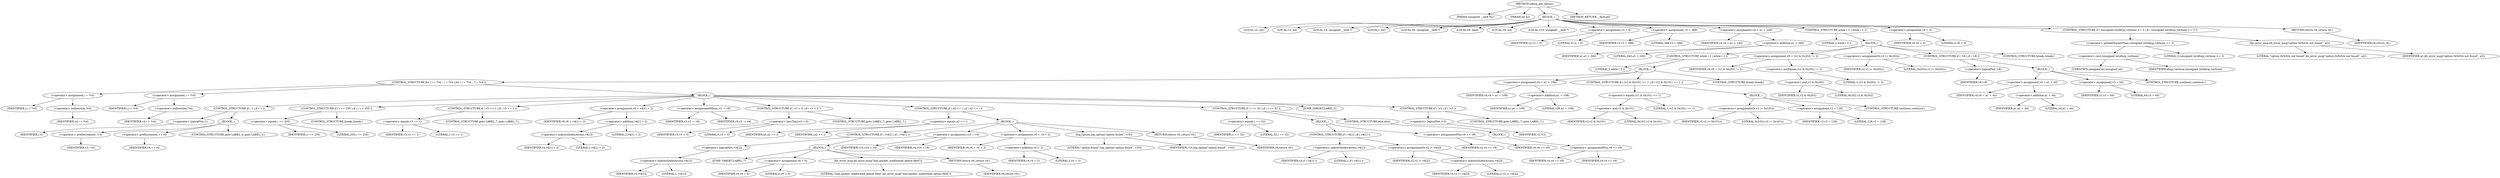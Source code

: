 digraph udhcp_get_option {  
"1000109" [label = "(METHOD,udhcp_get_option)" ]
"1000110" [label = "(PARAM,unsigned __int8 *a1)" ]
"1000111" [label = "(PARAM,int a2)" ]
"1000112" [label = "(BLOCK,,)" ]
"1000113" [label = "(LOCAL,v2: int)" ]
"1000114" [label = "(LOCAL,v3: int)" ]
"1000115" [label = "(LOCAL,v4: unsigned __int8 *)" ]
"1000116" [label = "(LOCAL,i: int)" ]
"1000117" [label = "(LOCAL,v6: unsigned __int8 *)" ]
"1000118" [label = "(LOCAL,v8: bool)" ]
"1000119" [label = "(LOCAL,v9: int)" ]
"1000120" [label = "(LOCAL,v10: unsigned __int8 *)" ]
"1000121" [label = "(<operator>.assignment,v2 = 0)" ]
"1000122" [label = "(IDENTIFIER,v2,v2 = 0)" ]
"1000123" [label = "(LITERAL,0,v2 = 0)" ]
"1000124" [label = "(<operator>.assignment,v3 = 388)" ]
"1000125" [label = "(IDENTIFIER,v3,v3 = 388)" ]
"1000126" [label = "(LITERAL,388,v3 = 388)" ]
"1000127" [label = "(<operator>.assignment,v4 = a1 + 240)" ]
"1000128" [label = "(IDENTIFIER,v4,v4 = a1 + 240)" ]
"1000129" [label = "(<operator>.addition,a1 + 240)" ]
"1000130" [label = "(IDENTIFIER,a1,a1 + 240)" ]
"1000131" [label = "(LITERAL,240,a1 + 240)" ]
"1000132" [label = "(CONTROL_STRUCTURE,while ( 2 ),while ( 2 ))" ]
"1000133" [label = "(LITERAL,2,while ( 2 ))" ]
"1000134" [label = "(BLOCK,,)" ]
"1000135" [label = "(CONTROL_STRUCTURE,while ( 2 ),while ( 2 ))" ]
"1000136" [label = "(LITERAL,2,while ( 2 ))" ]
"1000137" [label = "(BLOCK,,)" ]
"1000138" [label = "(CONTROL_STRUCTURE,for ( i = *v4; ; i = *v4 ),for ( i = *v4; ; i = *v4 ))" ]
"1000139" [label = "(<operator>.assignment,i = *v4)" ]
"1000140" [label = "(IDENTIFIER,i,i = *v4)" ]
"1000141" [label = "(<operator>.indirection,*v4)" ]
"1000142" [label = "(IDENTIFIER,v4,i = *v4)" ]
"1000143" [label = "(<operator>.assignment,i = *v4)" ]
"1000144" [label = "(IDENTIFIER,i,i = *v4)" ]
"1000145" [label = "(<operator>.indirection,*v4)" ]
"1000146" [label = "(IDENTIFIER,v4,i = *v4)" ]
"1000147" [label = "(BLOCK,,)" ]
"1000148" [label = "(CONTROL_STRUCTURE,if ( !i ),if ( !i ))" ]
"1000149" [label = "(<operator>.logicalNot,!i)" ]
"1000150" [label = "(IDENTIFIER,i,!i)" ]
"1000151" [label = "(BLOCK,,)" ]
"1000152" [label = "(<operator>.preDecrement,--v3)" ]
"1000153" [label = "(IDENTIFIER,v3,--v3)" ]
"1000154" [label = "(<operator>.preIncrement,++v4)" ]
"1000155" [label = "(IDENTIFIER,v4,++v4)" ]
"1000156" [label = "(CONTROL_STRUCTURE,goto LABEL_5;,goto LABEL_5;)" ]
"1000157" [label = "(CONTROL_STRUCTURE,if ( i == 255 ),if ( i == 255 ))" ]
"1000158" [label = "(<operator>.equals,i == 255)" ]
"1000159" [label = "(IDENTIFIER,i,i == 255)" ]
"1000160" [label = "(LITERAL,255,i == 255)" ]
"1000161" [label = "(CONTROL_STRUCTURE,break;,break;)" ]
"1000162" [label = "(CONTROL_STRUCTURE,if ( v3 == 1 ),if ( v3 == 1 ))" ]
"1000163" [label = "(<operator>.equals,v3 == 1)" ]
"1000164" [label = "(IDENTIFIER,v3,v3 == 1)" ]
"1000165" [label = "(LITERAL,1,v3 == 1)" ]
"1000166" [label = "(CONTROL_STRUCTURE,goto LABEL_7;,goto LABEL_7;)" ]
"1000167" [label = "(<operator>.assignment,v9 = v4[1] + 2)" ]
"1000168" [label = "(IDENTIFIER,v9,v9 = v4[1] + 2)" ]
"1000169" [label = "(<operator>.addition,v4[1] + 2)" ]
"1000170" [label = "(<operator>.indirectIndexAccess,v4[1])" ]
"1000171" [label = "(IDENTIFIER,v4,v4[1] + 2)" ]
"1000172" [label = "(LITERAL,1,v4[1] + 2)" ]
"1000173" [label = "(LITERAL,2,v4[1] + 2)" ]
"1000174" [label = "(<operator>.assignmentMinus,v3 -= v9)" ]
"1000175" [label = "(IDENTIFIER,v3,v3 -= v9)" ]
"1000176" [label = "(IDENTIFIER,v9,v3 -= v9)" ]
"1000177" [label = "(CONTROL_STRUCTURE,if ( v3 < 0 ),if ( v3 < 0 ))" ]
"1000178" [label = "(<operator>.lessThan,v3 < 0)" ]
"1000179" [label = "(IDENTIFIER,v3,v3 < 0)" ]
"1000180" [label = "(LITERAL,0,v3 < 0)" ]
"1000181" [label = "(CONTROL_STRUCTURE,goto LABEL_7;,goto LABEL_7;)" ]
"1000182" [label = "(CONTROL_STRUCTURE,if ( a2 == i ),if ( a2 == i ))" ]
"1000183" [label = "(<operator>.equals,a2 == i)" ]
"1000184" [label = "(IDENTIFIER,a2,a2 == i)" ]
"1000185" [label = "(IDENTIFIER,i,a2 == i)" ]
"1000186" [label = "(BLOCK,,)" ]
"1000187" [label = "(CONTROL_STRUCTURE,if ( !v4[1] ),if ( !v4[1] ))" ]
"1000188" [label = "(<operator>.logicalNot,!v4[1])" ]
"1000189" [label = "(<operator>.indirectIndexAccess,v4[1])" ]
"1000190" [label = "(IDENTIFIER,v4,!v4[1])" ]
"1000191" [label = "(LITERAL,1,!v4[1])" ]
"1000192" [label = "(BLOCK,,)" ]
"1000193" [label = "(JUMP_TARGET,LABEL_7)" ]
"1000194" [label = "(<operator>.assignment,v6 = 0)" ]
"1000195" [label = "(IDENTIFIER,v6,v6 = 0)" ]
"1000196" [label = "(LITERAL,0,v6 = 0)" ]
"1000197" [label = "(bb_error_msg,bb_error_msg(\"bad packet, malformed option field\"))" ]
"1000198" [label = "(LITERAL,\"bad packet, malformed option field\",bb_error_msg(\"bad packet, malformed option field\"))" ]
"1000199" [label = "(RETURN,return v6;,return v6;)" ]
"1000200" [label = "(IDENTIFIER,v6,return v6;)" ]
"1000201" [label = "(<operator>.assignment,v10 = v4)" ]
"1000202" [label = "(IDENTIFIER,v10,v10 = v4)" ]
"1000203" [label = "(IDENTIFIER,v4,v10 = v4)" ]
"1000204" [label = "(<operator>.assignment,v6 = v4 + 2)" ]
"1000205" [label = "(IDENTIFIER,v6,v6 = v4 + 2)" ]
"1000206" [label = "(<operator>.addition,v4 + 2)" ]
"1000207" [label = "(IDENTIFIER,v4,v4 + 2)" ]
"1000208" [label = "(LITERAL,2,v4 + 2)" ]
"1000209" [label = "(log_option,log_option(\"option found\", v10))" ]
"1000210" [label = "(LITERAL,\"option found\",log_option(\"option found\", v10))" ]
"1000211" [label = "(IDENTIFIER,v10,log_option(\"option found\", v10))" ]
"1000212" [label = "(RETURN,return v6;,return v6;)" ]
"1000213" [label = "(IDENTIFIER,v6,return v6;)" ]
"1000214" [label = "(CONTROL_STRUCTURE,if ( i == 52 ),if ( i == 52 ))" ]
"1000215" [label = "(<operator>.equals,i == 52)" ]
"1000216" [label = "(IDENTIFIER,i,i == 52)" ]
"1000217" [label = "(LITERAL,52,i == 52)" ]
"1000218" [label = "(BLOCK,,)" ]
"1000219" [label = "(CONTROL_STRUCTURE,if ( v4[1] ),if ( v4[1] ))" ]
"1000220" [label = "(<operator>.indirectIndexAccess,v4[1])" ]
"1000221" [label = "(IDENTIFIER,v4,if ( v4[1] ))" ]
"1000222" [label = "(LITERAL,1,if ( v4[1] ))" ]
"1000223" [label = "(<operators>.assignmentOr,v2 |= v4[2])" ]
"1000224" [label = "(IDENTIFIER,v2,v2 |= v4[2])" ]
"1000225" [label = "(<operator>.indirectIndexAccess,v4[2])" ]
"1000226" [label = "(IDENTIFIER,v4,v2 |= v4[2])" ]
"1000227" [label = "(LITERAL,2,v2 |= v4[2])" ]
"1000228" [label = "(<operator>.assignmentPlus,v4 += v9)" ]
"1000229" [label = "(IDENTIFIER,v4,v4 += v9)" ]
"1000230" [label = "(IDENTIFIER,v9,v4 += v9)" ]
"1000231" [label = "(CONTROL_STRUCTURE,else,else)" ]
"1000232" [label = "(BLOCK,,)" ]
"1000233" [label = "(<operator>.assignmentPlus,v4 += v9)" ]
"1000234" [label = "(IDENTIFIER,v4,v4 += v9)" ]
"1000235" [label = "(IDENTIFIER,v9,v4 += v9)" ]
"1000236" [label = "(JUMP_TARGET,LABEL_5)" ]
"1000237" [label = "(CONTROL_STRUCTURE,if ( !v3 ),if ( !v3 ))" ]
"1000238" [label = "(<operator>.logicalNot,!v3)" ]
"1000239" [label = "(IDENTIFIER,v3,!v3)" ]
"1000240" [label = "(CONTROL_STRUCTURE,goto LABEL_7;,goto LABEL_7;)" ]
"1000241" [label = "(<operator>.assignment,v4 = a1 + 108)" ]
"1000242" [label = "(IDENTIFIER,v4,v4 = a1 + 108)" ]
"1000243" [label = "(<operator>.addition,a1 + 108)" ]
"1000244" [label = "(IDENTIFIER,a1,a1 + 108)" ]
"1000245" [label = "(LITERAL,108,a1 + 108)" ]
"1000246" [label = "(CONTROL_STRUCTURE,if ( (v2 & 0x101) == 1 ),if ( (v2 & 0x101) == 1 ))" ]
"1000247" [label = "(<operator>.equals,(v2 & 0x101) == 1)" ]
"1000248" [label = "(<operator>.and,v2 & 0x101)" ]
"1000249" [label = "(IDENTIFIER,v2,v2 & 0x101)" ]
"1000250" [label = "(LITERAL,0x101,v2 & 0x101)" ]
"1000251" [label = "(LITERAL,1,(v2 & 0x101) == 1)" ]
"1000252" [label = "(BLOCK,,)" ]
"1000253" [label = "(<operators>.assignmentOr,v2 |= 0x101u)" ]
"1000254" [label = "(IDENTIFIER,v2,v2 |= 0x101u)" ]
"1000255" [label = "(LITERAL,0x101u,v2 |= 0x101u)" ]
"1000256" [label = "(<operator>.assignment,v3 = 128)" ]
"1000257" [label = "(IDENTIFIER,v3,v3 = 128)" ]
"1000258" [label = "(LITERAL,128,v3 = 128)" ]
"1000259" [label = "(CONTROL_STRUCTURE,continue;,continue;)" ]
"1000260" [label = "(CONTROL_STRUCTURE,break;,break;)" ]
"1000261" [label = "(<operator>.assignment,v8 = (v2 & 0x202) != 2)" ]
"1000262" [label = "(IDENTIFIER,v8,v8 = (v2 & 0x202) != 2)" ]
"1000263" [label = "(<operator>.notEquals,(v2 & 0x202) != 2)" ]
"1000264" [label = "(<operator>.and,v2 & 0x202)" ]
"1000265" [label = "(IDENTIFIER,v2,v2 & 0x202)" ]
"1000266" [label = "(LITERAL,0x202,v2 & 0x202)" ]
"1000267" [label = "(LITERAL,2,(v2 & 0x202) != 2)" ]
"1000268" [label = "(<operators>.assignmentOr,v2 |= 0x202u)" ]
"1000269" [label = "(IDENTIFIER,v2,v2 |= 0x202u)" ]
"1000270" [label = "(LITERAL,0x202u,v2 |= 0x202u)" ]
"1000271" [label = "(CONTROL_STRUCTURE,if ( !v8 ),if ( !v8 ))" ]
"1000272" [label = "(<operator>.logicalNot,!v8)" ]
"1000273" [label = "(IDENTIFIER,v8,!v8)" ]
"1000274" [label = "(BLOCK,,)" ]
"1000275" [label = "(<operator>.assignment,v4 = a1 + 44)" ]
"1000276" [label = "(IDENTIFIER,v4,v4 = a1 + 44)" ]
"1000277" [label = "(<operator>.addition,a1 + 44)" ]
"1000278" [label = "(IDENTIFIER,a1,a1 + 44)" ]
"1000279" [label = "(LITERAL,44,a1 + 44)" ]
"1000280" [label = "(<operator>.assignment,v3 = 64)" ]
"1000281" [label = "(IDENTIFIER,v3,v3 = 64)" ]
"1000282" [label = "(LITERAL,64,v3 = 64)" ]
"1000283" [label = "(CONTROL_STRUCTURE,continue;,continue;)" ]
"1000284" [label = "(CONTROL_STRUCTURE,break;,break;)" ]
"1000285" [label = "(<operator>.assignment,v6 = 0)" ]
"1000286" [label = "(IDENTIFIER,v6,v6 = 0)" ]
"1000287" [label = "(LITERAL,0,v6 = 0)" ]
"1000288" [label = "(CONTROL_STRUCTURE,if ( (unsigned int)dhcp_verbose >= 3 ),if ( (unsigned int)dhcp_verbose >= 3 ))" ]
"1000289" [label = "(<operator>.greaterEqualsThan,(unsigned int)dhcp_verbose >= 3)" ]
"1000290" [label = "(<operator>.cast,(unsigned int)dhcp_verbose)" ]
"1000291" [label = "(UNKNOWN,unsigned int,unsigned int)" ]
"1000292" [label = "(IDENTIFIER,dhcp_verbose,(unsigned int)dhcp_verbose)" ]
"1000293" [label = "(LITERAL,3,(unsigned int)dhcp_verbose >= 3)" ]
"1000294" [label = "(bb_error_msg,bb_error_msg(\"option 0x%02x not found\", a2))" ]
"1000295" [label = "(LITERAL,\"option 0x%02x not found\",bb_error_msg(\"option 0x%02x not found\", a2))" ]
"1000296" [label = "(IDENTIFIER,a2,bb_error_msg(\"option 0x%02x not found\", a2))" ]
"1000297" [label = "(RETURN,return v6;,return v6;)" ]
"1000298" [label = "(IDENTIFIER,v6,return v6;)" ]
"1000299" [label = "(METHOD_RETURN,__fastcall)" ]
  "1000109" -> "1000110" 
  "1000109" -> "1000111" 
  "1000109" -> "1000112" 
  "1000109" -> "1000299" 
  "1000112" -> "1000113" 
  "1000112" -> "1000114" 
  "1000112" -> "1000115" 
  "1000112" -> "1000116" 
  "1000112" -> "1000117" 
  "1000112" -> "1000118" 
  "1000112" -> "1000119" 
  "1000112" -> "1000120" 
  "1000112" -> "1000121" 
  "1000112" -> "1000124" 
  "1000112" -> "1000127" 
  "1000112" -> "1000132" 
  "1000112" -> "1000285" 
  "1000112" -> "1000288" 
  "1000112" -> "1000297" 
  "1000121" -> "1000122" 
  "1000121" -> "1000123" 
  "1000124" -> "1000125" 
  "1000124" -> "1000126" 
  "1000127" -> "1000128" 
  "1000127" -> "1000129" 
  "1000129" -> "1000130" 
  "1000129" -> "1000131" 
  "1000132" -> "1000133" 
  "1000132" -> "1000134" 
  "1000134" -> "1000135" 
  "1000134" -> "1000261" 
  "1000134" -> "1000268" 
  "1000134" -> "1000271" 
  "1000134" -> "1000284" 
  "1000135" -> "1000136" 
  "1000135" -> "1000137" 
  "1000137" -> "1000138" 
  "1000137" -> "1000241" 
  "1000137" -> "1000246" 
  "1000137" -> "1000260" 
  "1000138" -> "1000139" 
  "1000138" -> "1000143" 
  "1000138" -> "1000147" 
  "1000139" -> "1000140" 
  "1000139" -> "1000141" 
  "1000141" -> "1000142" 
  "1000143" -> "1000144" 
  "1000143" -> "1000145" 
  "1000145" -> "1000146" 
  "1000147" -> "1000148" 
  "1000147" -> "1000157" 
  "1000147" -> "1000162" 
  "1000147" -> "1000167" 
  "1000147" -> "1000174" 
  "1000147" -> "1000177" 
  "1000147" -> "1000182" 
  "1000147" -> "1000214" 
  "1000147" -> "1000236" 
  "1000147" -> "1000237" 
  "1000148" -> "1000149" 
  "1000148" -> "1000151" 
  "1000149" -> "1000150" 
  "1000151" -> "1000152" 
  "1000151" -> "1000154" 
  "1000151" -> "1000156" 
  "1000152" -> "1000153" 
  "1000154" -> "1000155" 
  "1000157" -> "1000158" 
  "1000157" -> "1000161" 
  "1000158" -> "1000159" 
  "1000158" -> "1000160" 
  "1000162" -> "1000163" 
  "1000162" -> "1000166" 
  "1000163" -> "1000164" 
  "1000163" -> "1000165" 
  "1000167" -> "1000168" 
  "1000167" -> "1000169" 
  "1000169" -> "1000170" 
  "1000169" -> "1000173" 
  "1000170" -> "1000171" 
  "1000170" -> "1000172" 
  "1000174" -> "1000175" 
  "1000174" -> "1000176" 
  "1000177" -> "1000178" 
  "1000177" -> "1000181" 
  "1000178" -> "1000179" 
  "1000178" -> "1000180" 
  "1000182" -> "1000183" 
  "1000182" -> "1000186" 
  "1000183" -> "1000184" 
  "1000183" -> "1000185" 
  "1000186" -> "1000187" 
  "1000186" -> "1000201" 
  "1000186" -> "1000204" 
  "1000186" -> "1000209" 
  "1000186" -> "1000212" 
  "1000187" -> "1000188" 
  "1000187" -> "1000192" 
  "1000188" -> "1000189" 
  "1000189" -> "1000190" 
  "1000189" -> "1000191" 
  "1000192" -> "1000193" 
  "1000192" -> "1000194" 
  "1000192" -> "1000197" 
  "1000192" -> "1000199" 
  "1000194" -> "1000195" 
  "1000194" -> "1000196" 
  "1000197" -> "1000198" 
  "1000199" -> "1000200" 
  "1000201" -> "1000202" 
  "1000201" -> "1000203" 
  "1000204" -> "1000205" 
  "1000204" -> "1000206" 
  "1000206" -> "1000207" 
  "1000206" -> "1000208" 
  "1000209" -> "1000210" 
  "1000209" -> "1000211" 
  "1000212" -> "1000213" 
  "1000214" -> "1000215" 
  "1000214" -> "1000218" 
  "1000214" -> "1000231" 
  "1000215" -> "1000216" 
  "1000215" -> "1000217" 
  "1000218" -> "1000219" 
  "1000218" -> "1000228" 
  "1000219" -> "1000220" 
  "1000219" -> "1000223" 
  "1000220" -> "1000221" 
  "1000220" -> "1000222" 
  "1000223" -> "1000224" 
  "1000223" -> "1000225" 
  "1000225" -> "1000226" 
  "1000225" -> "1000227" 
  "1000228" -> "1000229" 
  "1000228" -> "1000230" 
  "1000231" -> "1000232" 
  "1000232" -> "1000233" 
  "1000233" -> "1000234" 
  "1000233" -> "1000235" 
  "1000237" -> "1000238" 
  "1000237" -> "1000240" 
  "1000238" -> "1000239" 
  "1000241" -> "1000242" 
  "1000241" -> "1000243" 
  "1000243" -> "1000244" 
  "1000243" -> "1000245" 
  "1000246" -> "1000247" 
  "1000246" -> "1000252" 
  "1000247" -> "1000248" 
  "1000247" -> "1000251" 
  "1000248" -> "1000249" 
  "1000248" -> "1000250" 
  "1000252" -> "1000253" 
  "1000252" -> "1000256" 
  "1000252" -> "1000259" 
  "1000253" -> "1000254" 
  "1000253" -> "1000255" 
  "1000256" -> "1000257" 
  "1000256" -> "1000258" 
  "1000261" -> "1000262" 
  "1000261" -> "1000263" 
  "1000263" -> "1000264" 
  "1000263" -> "1000267" 
  "1000264" -> "1000265" 
  "1000264" -> "1000266" 
  "1000268" -> "1000269" 
  "1000268" -> "1000270" 
  "1000271" -> "1000272" 
  "1000271" -> "1000274" 
  "1000272" -> "1000273" 
  "1000274" -> "1000275" 
  "1000274" -> "1000280" 
  "1000274" -> "1000283" 
  "1000275" -> "1000276" 
  "1000275" -> "1000277" 
  "1000277" -> "1000278" 
  "1000277" -> "1000279" 
  "1000280" -> "1000281" 
  "1000280" -> "1000282" 
  "1000285" -> "1000286" 
  "1000285" -> "1000287" 
  "1000288" -> "1000289" 
  "1000288" -> "1000294" 
  "1000289" -> "1000290" 
  "1000289" -> "1000293" 
  "1000290" -> "1000291" 
  "1000290" -> "1000292" 
  "1000294" -> "1000295" 
  "1000294" -> "1000296" 
  "1000297" -> "1000298" 
}
